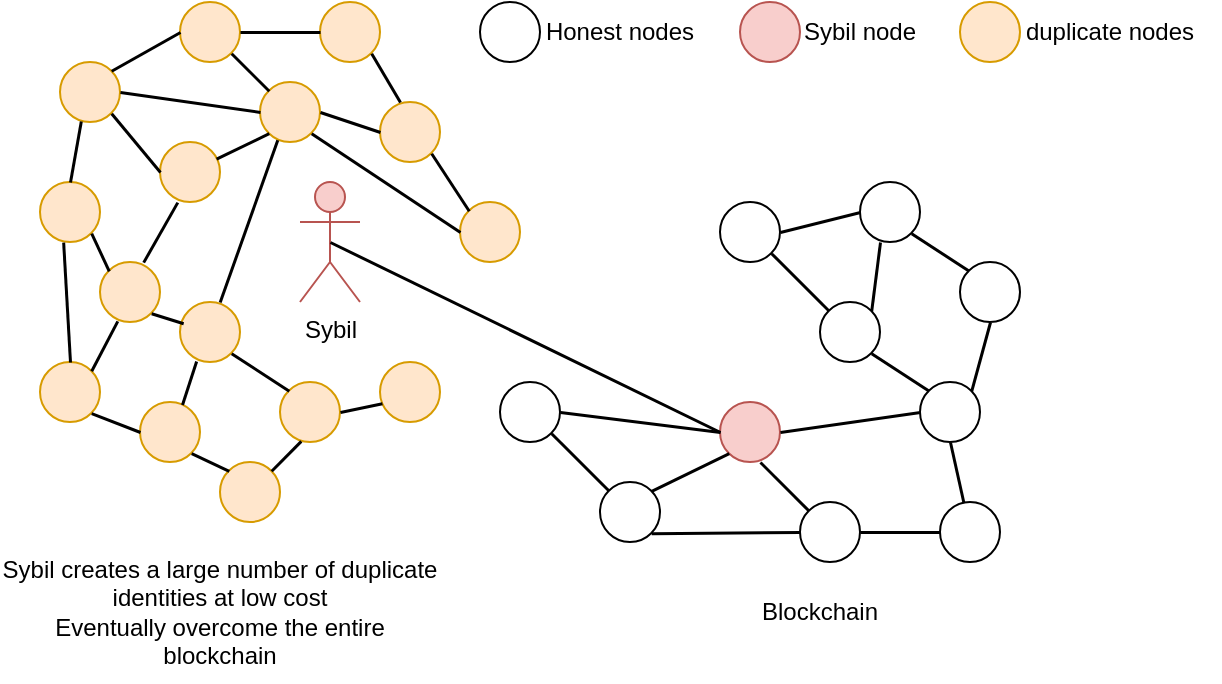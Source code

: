 <mxfile version="20.4.0" type="github">
  <diagram id="ct4PWj1oz_xdW_dxJHrt" name="Page-1">
    <mxGraphModel dx="1689" dy="467" grid="1" gridSize="10" guides="1" tooltips="1" connect="1" arrows="1" fold="1" page="1" pageScale="1" pageWidth="850" pageHeight="1100" math="0" shadow="0">
      <root>
        <mxCell id="0" />
        <mxCell id="1" parent="0" />
        <mxCell id="hxinQ9qNP2bcRwJudDhg-1" value="" style="ellipse;whiteSpace=wrap;html=1;aspect=fixed;" vertex="1" parent="1">
          <mxGeometry x="330" y="270" width="30" height="30" as="geometry" />
        </mxCell>
        <mxCell id="hxinQ9qNP2bcRwJudDhg-2" value="" style="ellipse;whiteSpace=wrap;html=1;aspect=fixed;" vertex="1" parent="1">
          <mxGeometry x="400" y="260" width="30" height="30" as="geometry" />
        </mxCell>
        <mxCell id="hxinQ9qNP2bcRwJudDhg-3" value="" style="ellipse;whiteSpace=wrap;html=1;aspect=fixed;" vertex="1" parent="1">
          <mxGeometry x="380" y="320" width="30" height="30" as="geometry" />
        </mxCell>
        <mxCell id="hxinQ9qNP2bcRwJudDhg-4" value="" style="ellipse;whiteSpace=wrap;html=1;aspect=fixed;" vertex="1" parent="1">
          <mxGeometry x="450" y="300" width="30" height="30" as="geometry" />
        </mxCell>
        <mxCell id="hxinQ9qNP2bcRwJudDhg-5" value="" style="ellipse;whiteSpace=wrap;html=1;aspect=fixed;" vertex="1" parent="1">
          <mxGeometry x="430" y="360" width="30" height="30" as="geometry" />
        </mxCell>
        <mxCell id="hxinQ9qNP2bcRwJudDhg-6" value="" style="ellipse;whiteSpace=wrap;html=1;aspect=fixed;fillColor=#f8cecc;strokeColor=#b85450;" vertex="1" parent="1">
          <mxGeometry x="330" y="370" width="30" height="30" as="geometry" />
        </mxCell>
        <mxCell id="hxinQ9qNP2bcRwJudDhg-7" value="" style="ellipse;whiteSpace=wrap;html=1;aspect=fixed;" vertex="1" parent="1">
          <mxGeometry x="220" y="360" width="30" height="30" as="geometry" />
        </mxCell>
        <mxCell id="hxinQ9qNP2bcRwJudDhg-8" value="" style="ellipse;whiteSpace=wrap;html=1;aspect=fixed;" vertex="1" parent="1">
          <mxGeometry x="270" y="410" width="30" height="30" as="geometry" />
        </mxCell>
        <mxCell id="hxinQ9qNP2bcRwJudDhg-9" value="" style="ellipse;whiteSpace=wrap;html=1;aspect=fixed;" vertex="1" parent="1">
          <mxGeometry x="370" y="420" width="30" height="30" as="geometry" />
        </mxCell>
        <mxCell id="hxinQ9qNP2bcRwJudDhg-10" value="" style="ellipse;whiteSpace=wrap;html=1;aspect=fixed;" vertex="1" parent="1">
          <mxGeometry x="440" y="420" width="30" height="30" as="geometry" />
        </mxCell>
        <mxCell id="hxinQ9qNP2bcRwJudDhg-11" value="Sybil" style="shape=umlActor;verticalLabelPosition=bottom;verticalAlign=top;html=1;outlineConnect=0;fillColor=#f8cecc;strokeColor=#b85450;" vertex="1" parent="1">
          <mxGeometry x="120" y="260" width="30" height="60" as="geometry" />
        </mxCell>
        <mxCell id="hxinQ9qNP2bcRwJudDhg-13" value="" style="endArrow=none;html=1;rounded=0;strokeWidth=1.5;entryX=0;entryY=0.5;entryDx=0;entryDy=0;exitX=0.5;exitY=0.5;exitDx=0;exitDy=0;exitPerimeter=0;" edge="1" parent="1" source="hxinQ9qNP2bcRwJudDhg-11" target="hxinQ9qNP2bcRwJudDhg-6">
          <mxGeometry width="50" height="50" relative="1" as="geometry">
            <mxPoint x="160" y="290" as="sourcePoint" />
            <mxPoint x="450" y="380" as="targetPoint" />
          </mxGeometry>
        </mxCell>
        <mxCell id="hxinQ9qNP2bcRwJudDhg-14" value="" style="endArrow=none;html=1;rounded=0;strokeWidth=1.5;exitX=0;exitY=0;exitDx=0;exitDy=0;entryX=1;entryY=1;entryDx=0;entryDy=0;" edge="1" parent="1" source="hxinQ9qNP2bcRwJudDhg-3" target="hxinQ9qNP2bcRwJudDhg-1">
          <mxGeometry width="50" height="50" relative="1" as="geometry">
            <mxPoint x="115" y="440" as="sourcePoint" />
            <mxPoint x="340" y="395" as="targetPoint" />
          </mxGeometry>
        </mxCell>
        <mxCell id="hxinQ9qNP2bcRwJudDhg-15" value="" style="endArrow=none;html=1;rounded=0;strokeWidth=1.5;exitX=0;exitY=0.5;exitDx=0;exitDy=0;entryX=1;entryY=0.5;entryDx=0;entryDy=0;" edge="1" parent="1" source="hxinQ9qNP2bcRwJudDhg-2" target="hxinQ9qNP2bcRwJudDhg-1">
          <mxGeometry width="50" height="50" relative="1" as="geometry">
            <mxPoint x="394.393" y="334.393" as="sourcePoint" />
            <mxPoint x="365.607" y="305.607" as="targetPoint" />
          </mxGeometry>
        </mxCell>
        <mxCell id="hxinQ9qNP2bcRwJudDhg-17" value="" style="endArrow=none;html=1;rounded=0;strokeWidth=1.5;entryX=1;entryY=0;entryDx=0;entryDy=0;" edge="1" parent="1" target="hxinQ9qNP2bcRwJudDhg-3">
          <mxGeometry width="50" height="50" relative="1" as="geometry">
            <mxPoint x="410" y="290" as="sourcePoint" />
            <mxPoint x="370" y="295" as="targetPoint" />
          </mxGeometry>
        </mxCell>
        <mxCell id="hxinQ9qNP2bcRwJudDhg-18" value="" style="endArrow=none;html=1;rounded=0;strokeWidth=1.5;entryX=0;entryY=0;entryDx=0;entryDy=0;exitX=1;exitY=1;exitDx=0;exitDy=0;" edge="1" parent="1" source="hxinQ9qNP2bcRwJudDhg-2" target="hxinQ9qNP2bcRwJudDhg-4">
          <mxGeometry width="50" height="50" relative="1" as="geometry">
            <mxPoint x="420" y="300" as="sourcePoint" />
            <mxPoint x="415.607" y="334.393" as="targetPoint" />
          </mxGeometry>
        </mxCell>
        <mxCell id="hxinQ9qNP2bcRwJudDhg-19" value="" style="endArrow=none;html=1;rounded=0;strokeWidth=1.5;entryX=1;entryY=1;entryDx=0;entryDy=0;exitX=0;exitY=0;exitDx=0;exitDy=0;" edge="1" parent="1" source="hxinQ9qNP2bcRwJudDhg-5" target="hxinQ9qNP2bcRwJudDhg-3">
          <mxGeometry width="50" height="50" relative="1" as="geometry">
            <mxPoint x="420" y="300" as="sourcePoint" />
            <mxPoint x="415.607" y="334.393" as="targetPoint" />
          </mxGeometry>
        </mxCell>
        <mxCell id="hxinQ9qNP2bcRwJudDhg-20" value="" style="endArrow=none;html=1;rounded=0;strokeWidth=1.5;entryX=0.5;entryY=1;entryDx=0;entryDy=0;exitX=1;exitY=0;exitDx=0;exitDy=0;" edge="1" parent="1" source="hxinQ9qNP2bcRwJudDhg-5" target="hxinQ9qNP2bcRwJudDhg-4">
          <mxGeometry width="50" height="50" relative="1" as="geometry">
            <mxPoint x="435.607" y="295.607" as="sourcePoint" />
            <mxPoint x="464.393" y="314.393" as="targetPoint" />
          </mxGeometry>
        </mxCell>
        <mxCell id="hxinQ9qNP2bcRwJudDhg-21" value="" style="endArrow=none;html=1;rounded=0;strokeWidth=1.5;exitX=0.5;exitY=1;exitDx=0;exitDy=0;" edge="1" parent="1" source="hxinQ9qNP2bcRwJudDhg-5" target="hxinQ9qNP2bcRwJudDhg-10">
          <mxGeometry width="50" height="50" relative="1" as="geometry">
            <mxPoint x="465.607" y="374.393" as="sourcePoint" />
            <mxPoint x="475" y="340" as="targetPoint" />
          </mxGeometry>
        </mxCell>
        <mxCell id="hxinQ9qNP2bcRwJudDhg-22" value="" style="endArrow=none;html=1;rounded=0;strokeWidth=1.5;exitX=0;exitY=0.5;exitDx=0;exitDy=0;entryX=1;entryY=0.5;entryDx=0;entryDy=0;" edge="1" parent="1" source="hxinQ9qNP2bcRwJudDhg-10" target="hxinQ9qNP2bcRwJudDhg-9">
          <mxGeometry width="50" height="50" relative="1" as="geometry">
            <mxPoint x="455" y="400" as="sourcePoint" />
            <mxPoint x="461.746" y="430.357" as="targetPoint" />
          </mxGeometry>
        </mxCell>
        <mxCell id="hxinQ9qNP2bcRwJudDhg-23" value="" style="endArrow=none;html=1;rounded=0;strokeWidth=1.5;exitX=0;exitY=0.5;exitDx=0;exitDy=0;entryX=1;entryY=0.5;entryDx=0;entryDy=0;" edge="1" parent="1" source="hxinQ9qNP2bcRwJudDhg-5" target="hxinQ9qNP2bcRwJudDhg-6">
          <mxGeometry width="50" height="50" relative="1" as="geometry">
            <mxPoint x="450" y="445" as="sourcePoint" />
            <mxPoint x="410" y="445" as="targetPoint" />
          </mxGeometry>
        </mxCell>
        <mxCell id="hxinQ9qNP2bcRwJudDhg-24" value="" style="endArrow=none;html=1;rounded=0;strokeWidth=1.5;exitX=0;exitY=0;exitDx=0;exitDy=0;" edge="1" parent="1" source="hxinQ9qNP2bcRwJudDhg-9">
          <mxGeometry width="50" height="50" relative="1" as="geometry">
            <mxPoint x="440" y="385" as="sourcePoint" />
            <mxPoint x="350" y="400" as="targetPoint" />
          </mxGeometry>
        </mxCell>
        <mxCell id="hxinQ9qNP2bcRwJudDhg-25" value="" style="endArrow=none;html=1;rounded=0;strokeWidth=1.5;exitX=0;exitY=0.5;exitDx=0;exitDy=0;entryX=1;entryY=1;entryDx=0;entryDy=0;" edge="1" parent="1" source="hxinQ9qNP2bcRwJudDhg-9" target="hxinQ9qNP2bcRwJudDhg-8">
          <mxGeometry width="50" height="50" relative="1" as="geometry">
            <mxPoint x="384.393" y="434.393" as="sourcePoint" />
            <mxPoint x="360" y="410" as="targetPoint" />
          </mxGeometry>
        </mxCell>
        <mxCell id="hxinQ9qNP2bcRwJudDhg-26" value="" style="endArrow=none;html=1;rounded=0;strokeWidth=1.5;exitX=0;exitY=0;exitDx=0;exitDy=0;entryX=1;entryY=1;entryDx=0;entryDy=0;" edge="1" parent="1" source="hxinQ9qNP2bcRwJudDhg-8" target="hxinQ9qNP2bcRwJudDhg-7">
          <mxGeometry width="50" height="50" relative="1" as="geometry">
            <mxPoint x="380" y="445" as="sourcePoint" />
            <mxPoint x="305.607" y="445.607" as="targetPoint" />
          </mxGeometry>
        </mxCell>
        <mxCell id="hxinQ9qNP2bcRwJudDhg-27" value="" style="endArrow=none;html=1;rounded=0;strokeWidth=1.5;exitX=0;exitY=0.5;exitDx=0;exitDy=0;entryX=1;entryY=0.5;entryDx=0;entryDy=0;" edge="1" parent="1" source="hxinQ9qNP2bcRwJudDhg-6" target="hxinQ9qNP2bcRwJudDhg-7">
          <mxGeometry width="50" height="50" relative="1" as="geometry">
            <mxPoint x="284.393" y="424.393" as="sourcePoint" />
            <mxPoint x="255.607" y="395.607" as="targetPoint" />
          </mxGeometry>
        </mxCell>
        <mxCell id="hxinQ9qNP2bcRwJudDhg-28" value="" style="endArrow=none;html=1;rounded=0;strokeWidth=1.5;exitX=1;exitY=0;exitDx=0;exitDy=0;entryX=0;entryY=1;entryDx=0;entryDy=0;" edge="1" parent="1" source="hxinQ9qNP2bcRwJudDhg-8" target="hxinQ9qNP2bcRwJudDhg-6">
          <mxGeometry width="50" height="50" relative="1" as="geometry">
            <mxPoint x="384.393" y="434.393" as="sourcePoint" />
            <mxPoint x="360" y="410" as="targetPoint" />
          </mxGeometry>
        </mxCell>
        <mxCell id="hxinQ9qNP2bcRwJudDhg-29" value="" style="ellipse;whiteSpace=wrap;html=1;aspect=fixed;" vertex="1" parent="1">
          <mxGeometry x="210" y="170" width="30" height="30" as="geometry" />
        </mxCell>
        <mxCell id="hxinQ9qNP2bcRwJudDhg-30" value="Honest nodes" style="text;html=1;strokeColor=none;fillColor=none;align=center;verticalAlign=middle;whiteSpace=wrap;rounded=0;" vertex="1" parent="1">
          <mxGeometry x="230" y="175" width="100" height="20" as="geometry" />
        </mxCell>
        <mxCell id="hxinQ9qNP2bcRwJudDhg-31" value="" style="ellipse;whiteSpace=wrap;html=1;aspect=fixed;fillColor=#ffe6cc;strokeColor=#d79b00;" vertex="1" parent="1">
          <mxGeometry x="40" y="370" width="30" height="30" as="geometry" />
        </mxCell>
        <mxCell id="hxinQ9qNP2bcRwJudDhg-32" value="" style="ellipse;whiteSpace=wrap;html=1;aspect=fixed;fillColor=#ffe6cc;strokeColor=#d79b00;" vertex="1" parent="1">
          <mxGeometry x="60" y="320" width="30" height="30" as="geometry" />
        </mxCell>
        <mxCell id="hxinQ9qNP2bcRwJudDhg-33" value="" style="ellipse;whiteSpace=wrap;html=1;aspect=fixed;fillColor=#ffe6cc;strokeColor=#d79b00;" vertex="1" parent="1">
          <mxGeometry x="110" y="360" width="30" height="30" as="geometry" />
        </mxCell>
        <mxCell id="hxinQ9qNP2bcRwJudDhg-34" value="" style="ellipse;whiteSpace=wrap;html=1;aspect=fixed;fillColor=#ffe6cc;strokeColor=#d79b00;" vertex="1" parent="1">
          <mxGeometry x="50" y="240" width="30" height="30" as="geometry" />
        </mxCell>
        <mxCell id="hxinQ9qNP2bcRwJudDhg-35" value="" style="ellipse;whiteSpace=wrap;html=1;aspect=fixed;fillColor=#ffe6cc;strokeColor=#d79b00;" vertex="1" parent="1">
          <mxGeometry x="200" y="270" width="30" height="30" as="geometry" />
        </mxCell>
        <mxCell id="hxinQ9qNP2bcRwJudDhg-36" value="" style="ellipse;whiteSpace=wrap;html=1;aspect=fixed;fillColor=#ffe6cc;strokeColor=#d79b00;" vertex="1" parent="1">
          <mxGeometry x="100" y="210" width="30" height="30" as="geometry" />
        </mxCell>
        <mxCell id="hxinQ9qNP2bcRwJudDhg-37" value="" style="ellipse;whiteSpace=wrap;html=1;aspect=fixed;fillColor=#ffe6cc;strokeColor=#d79b00;" vertex="1" parent="1">
          <mxGeometry x="160" y="220" width="30" height="30" as="geometry" />
        </mxCell>
        <mxCell id="hxinQ9qNP2bcRwJudDhg-38" value="" style="ellipse;whiteSpace=wrap;html=1;aspect=fixed;fillColor=#ffe6cc;strokeColor=#d79b00;" vertex="1" parent="1">
          <mxGeometry x="160" y="350" width="30" height="30" as="geometry" />
        </mxCell>
        <mxCell id="hxinQ9qNP2bcRwJudDhg-39" value="" style="ellipse;whiteSpace=wrap;html=1;aspect=fixed;fillColor=#ffe6cc;strokeColor=#d79b00;" vertex="1" parent="1">
          <mxGeometry x="20" y="300" width="30" height="30" as="geometry" />
        </mxCell>
        <mxCell id="hxinQ9qNP2bcRwJudDhg-41" value="" style="ellipse;whiteSpace=wrap;html=1;aspect=fixed;fillColor=#ffe6cc;strokeColor=#d79b00;" vertex="1" parent="1">
          <mxGeometry x="-10" y="260" width="30" height="30" as="geometry" />
        </mxCell>
        <mxCell id="hxinQ9qNP2bcRwJudDhg-42" value="" style="ellipse;whiteSpace=wrap;html=1;aspect=fixed;fillColor=#ffe6cc;strokeColor=#d79b00;" vertex="1" parent="1">
          <mxGeometry x="-10" y="350" width="30" height="30" as="geometry" />
        </mxCell>
        <mxCell id="hxinQ9qNP2bcRwJudDhg-43" value="" style="ellipse;whiteSpace=wrap;html=1;aspect=fixed;fillColor=#ffe6cc;strokeColor=#d79b00;" vertex="1" parent="1">
          <mxGeometry y="200" width="30" height="30" as="geometry" />
        </mxCell>
        <mxCell id="hxinQ9qNP2bcRwJudDhg-44" value="" style="ellipse;whiteSpace=wrap;html=1;aspect=fixed;fillColor=#ffe6cc;strokeColor=#d79b00;" vertex="1" parent="1">
          <mxGeometry x="60" y="170" width="30" height="30" as="geometry" />
        </mxCell>
        <mxCell id="hxinQ9qNP2bcRwJudDhg-45" value="" style="ellipse;whiteSpace=wrap;html=1;aspect=fixed;fillColor=#ffe6cc;strokeColor=#d79b00;" vertex="1" parent="1">
          <mxGeometry x="130" y="170" width="30" height="30" as="geometry" />
        </mxCell>
        <mxCell id="hxinQ9qNP2bcRwJudDhg-46" value="" style="ellipse;whiteSpace=wrap;html=1;aspect=fixed;fillColor=#ffe6cc;strokeColor=#d79b00;" vertex="1" parent="1">
          <mxGeometry x="80" y="400" width="30" height="30" as="geometry" />
        </mxCell>
        <mxCell id="hxinQ9qNP2bcRwJudDhg-47" value="" style="ellipse;whiteSpace=wrap;html=1;aspect=fixed;fillColor=#f8cecc;strokeColor=#b85450;" vertex="1" parent="1">
          <mxGeometry x="340" y="170" width="30" height="30" as="geometry" />
        </mxCell>
        <mxCell id="hxinQ9qNP2bcRwJudDhg-48" value="Sybil node" style="text;html=1;strokeColor=none;fillColor=none;align=center;verticalAlign=middle;whiteSpace=wrap;rounded=0;" vertex="1" parent="1">
          <mxGeometry x="350" y="175" width="100" height="20" as="geometry" />
        </mxCell>
        <mxCell id="hxinQ9qNP2bcRwJudDhg-49" value="" style="ellipse;whiteSpace=wrap;html=1;aspect=fixed;fillColor=#ffe6cc;strokeColor=#d79b00;" vertex="1" parent="1">
          <mxGeometry x="450" y="170" width="30" height="30" as="geometry" />
        </mxCell>
        <mxCell id="hxinQ9qNP2bcRwJudDhg-51" value="&lt;div&gt;Sybil creates a large number of duplicate identities at low cost&lt;/div&gt;&lt;div&gt;Eventually overcome the entire blockchain&lt;/div&gt;" style="text;html=1;strokeColor=none;fillColor=none;align=center;verticalAlign=middle;whiteSpace=wrap;rounded=0;" vertex="1" parent="1">
          <mxGeometry x="-30" y="440" width="220" height="70" as="geometry" />
        </mxCell>
        <mxCell id="hxinQ9qNP2bcRwJudDhg-52" value="duplicate nodes" style="text;html=1;strokeColor=none;fillColor=none;align=center;verticalAlign=middle;whiteSpace=wrap;rounded=0;" vertex="1" parent="1">
          <mxGeometry x="470" y="170" width="110" height="30" as="geometry" />
        </mxCell>
        <mxCell id="hxinQ9qNP2bcRwJudDhg-53" value="" style="endArrow=none;html=1;rounded=0;strokeWidth=1.5;exitX=1;exitY=1;exitDx=0;exitDy=0;entryX=0;entryY=0;entryDx=0;entryDy=0;" edge="1" parent="1" source="hxinQ9qNP2bcRwJudDhg-37" target="hxinQ9qNP2bcRwJudDhg-35">
          <mxGeometry width="50" height="50" relative="1" as="geometry">
            <mxPoint x="258.783" y="304.393" as="sourcePoint" />
            <mxPoint x="229.997" y="275.607" as="targetPoint" />
          </mxGeometry>
        </mxCell>
        <mxCell id="hxinQ9qNP2bcRwJudDhg-54" value="" style="endArrow=none;html=1;rounded=0;strokeWidth=1.5;exitX=1;exitY=1;exitDx=0;exitDy=0;" edge="1" parent="1" source="hxinQ9qNP2bcRwJudDhg-45">
          <mxGeometry width="50" height="50" relative="1" as="geometry">
            <mxPoint x="185.607" y="255.607" as="sourcePoint" />
            <mxPoint x="170" y="220" as="targetPoint" />
          </mxGeometry>
        </mxCell>
        <mxCell id="hxinQ9qNP2bcRwJudDhg-55" value="" style="endArrow=none;html=1;rounded=0;strokeWidth=1.5;exitX=1;exitY=0.5;exitDx=0;exitDy=0;entryX=0;entryY=0.5;entryDx=0;entryDy=0;" edge="1" parent="1" source="hxinQ9qNP2bcRwJudDhg-44" target="hxinQ9qNP2bcRwJudDhg-45">
          <mxGeometry width="50" height="50" relative="1" as="geometry">
            <mxPoint x="165.607" y="205.607" as="sourcePoint" />
            <mxPoint x="180" y="230.0" as="targetPoint" />
          </mxGeometry>
        </mxCell>
        <mxCell id="hxinQ9qNP2bcRwJudDhg-56" value="" style="endArrow=none;html=1;rounded=0;strokeWidth=1.5;exitX=1;exitY=0;exitDx=0;exitDy=0;entryX=0;entryY=0.5;entryDx=0;entryDy=0;" edge="1" parent="1" source="hxinQ9qNP2bcRwJudDhg-43" target="hxinQ9qNP2bcRwJudDhg-44">
          <mxGeometry width="50" height="50" relative="1" as="geometry">
            <mxPoint x="100.0" y="195.0" as="sourcePoint" />
            <mxPoint x="140" y="195.0" as="targetPoint" />
          </mxGeometry>
        </mxCell>
        <mxCell id="hxinQ9qNP2bcRwJudDhg-57" value="" style="endArrow=none;html=1;rounded=0;strokeWidth=1.5;exitX=0.5;exitY=0;exitDx=0;exitDy=0;entryX=0.347;entryY=0.982;entryDx=0;entryDy=0;entryPerimeter=0;" edge="1" parent="1" source="hxinQ9qNP2bcRwJudDhg-41" target="hxinQ9qNP2bcRwJudDhg-43">
          <mxGeometry width="50" height="50" relative="1" as="geometry">
            <mxPoint x="35.607" y="214.393" as="sourcePoint" />
            <mxPoint x="70.0" y="195.0" as="targetPoint" />
          </mxGeometry>
        </mxCell>
        <mxCell id="hxinQ9qNP2bcRwJudDhg-58" value="" style="endArrow=none;html=1;rounded=0;strokeWidth=1.5;exitX=0.5;exitY=0;exitDx=0;exitDy=0;entryX=0.386;entryY=1.002;entryDx=0;entryDy=0;entryPerimeter=0;" edge="1" parent="1" source="hxinQ9qNP2bcRwJudDhg-42" target="hxinQ9qNP2bcRwJudDhg-41">
          <mxGeometry width="50" height="50" relative="1" as="geometry">
            <mxPoint x="15.0" y="270.0" as="sourcePoint" />
            <mxPoint x="20.41" y="239.46" as="targetPoint" />
          </mxGeometry>
        </mxCell>
        <mxCell id="hxinQ9qNP2bcRwJudDhg-59" value="" style="endArrow=none;html=1;rounded=0;strokeWidth=1.5;entryX=0;entryY=0.5;entryDx=0;entryDy=0;exitX=1;exitY=1;exitDx=0;exitDy=0;" edge="1" parent="1" source="hxinQ9qNP2bcRwJudDhg-42" target="hxinQ9qNP2bcRwJudDhg-31">
          <mxGeometry width="50" height="50" relative="1" as="geometry">
            <mxPoint x="10" y="400" as="sourcePoint" />
            <mxPoint x="11.58" y="300.06" as="targetPoint" />
          </mxGeometry>
        </mxCell>
        <mxCell id="hxinQ9qNP2bcRwJudDhg-60" value="" style="endArrow=none;html=1;rounded=0;strokeWidth=1.5;entryX=0;entryY=0;entryDx=0;entryDy=0;exitX=1;exitY=1;exitDx=0;exitDy=0;" edge="1" parent="1" source="hxinQ9qNP2bcRwJudDhg-31" target="hxinQ9qNP2bcRwJudDhg-46">
          <mxGeometry width="50" height="50" relative="1" as="geometry">
            <mxPoint x="25.607" y="385.607" as="sourcePoint" />
            <mxPoint x="50.0" y="395.0" as="targetPoint" />
          </mxGeometry>
        </mxCell>
        <mxCell id="hxinQ9qNP2bcRwJudDhg-61" value="" style="endArrow=none;html=1;rounded=0;strokeWidth=1.5;entryX=0.347;entryY=0.982;entryDx=0;entryDy=0;exitX=1;exitY=0;exitDx=0;exitDy=0;entryPerimeter=0;" edge="1" parent="1" source="hxinQ9qNP2bcRwJudDhg-46" target="hxinQ9qNP2bcRwJudDhg-33">
          <mxGeometry width="50" height="50" relative="1" as="geometry">
            <mxPoint x="75.607" y="405.607" as="sourcePoint" />
            <mxPoint x="94.393" y="414.393" as="targetPoint" />
          </mxGeometry>
        </mxCell>
        <mxCell id="hxinQ9qNP2bcRwJudDhg-62" value="" style="endArrow=none;html=1;rounded=0;strokeWidth=1.5;entryX=0.033;entryY=0.688;entryDx=0;entryDy=0;exitX=1;exitY=0.5;exitDx=0;exitDy=0;entryPerimeter=0;" edge="1" parent="1" source="hxinQ9qNP2bcRwJudDhg-33" target="hxinQ9qNP2bcRwJudDhg-38">
          <mxGeometry width="50" height="50" relative="1" as="geometry">
            <mxPoint x="115.607" y="414.393" as="sourcePoint" />
            <mxPoint x="130.41" y="399.46" as="targetPoint" />
          </mxGeometry>
        </mxCell>
        <mxCell id="hxinQ9qNP2bcRwJudDhg-63" value="" style="endArrow=none;html=1;rounded=0;strokeWidth=1.5;entryX=0;entryY=0;entryDx=0;entryDy=0;exitX=1;exitY=1;exitDx=0;exitDy=0;" edge="1" parent="1" source="hxinQ9qNP2bcRwJudDhg-32" target="hxinQ9qNP2bcRwJudDhg-33">
          <mxGeometry width="50" height="50" relative="1" as="geometry">
            <mxPoint x="150.0" y="385.0" as="sourcePoint" />
            <mxPoint x="170.99" y="380.64" as="targetPoint" />
          </mxGeometry>
        </mxCell>
        <mxCell id="hxinQ9qNP2bcRwJudDhg-64" value="" style="endArrow=none;html=1;rounded=0;strokeWidth=1.5;entryX=0.7;entryY=0.041;entryDx=0;entryDy=0;exitX=0.269;exitY=0.982;exitDx=0;exitDy=0;exitPerimeter=0;entryPerimeter=0;" edge="1" parent="1" source="hxinQ9qNP2bcRwJudDhg-32" target="hxinQ9qNP2bcRwJudDhg-31">
          <mxGeometry width="50" height="50" relative="1" as="geometry">
            <mxPoint x="95.607" y="355.607" as="sourcePoint" />
            <mxPoint x="124.393" y="374.393" as="targetPoint" />
          </mxGeometry>
        </mxCell>
        <mxCell id="hxinQ9qNP2bcRwJudDhg-65" value="" style="endArrow=none;html=1;rounded=0;strokeWidth=1.5;entryX=0.288;entryY=0.982;entryDx=0;entryDy=0;exitX=1;exitY=0;exitDx=0;exitDy=0;entryPerimeter=0;" edge="1" parent="1" source="hxinQ9qNP2bcRwJudDhg-42" target="hxinQ9qNP2bcRwJudDhg-39">
          <mxGeometry width="50" height="50" relative="1" as="geometry">
            <mxPoint x="78.07" y="359.46" as="sourcePoint" />
            <mxPoint x="71.0" y="381.23" as="targetPoint" />
          </mxGeometry>
        </mxCell>
        <mxCell id="hxinQ9qNP2bcRwJudDhg-67" value="" style="endArrow=none;html=1;rounded=0;strokeWidth=1.5;entryX=1;entryY=1;entryDx=0;entryDy=0;exitX=0.053;exitY=0.355;exitDx=0;exitDy=0;exitPerimeter=0;" edge="1" parent="1" source="hxinQ9qNP2bcRwJudDhg-32" target="hxinQ9qNP2bcRwJudDhg-39">
          <mxGeometry width="50" height="50" relative="1" as="geometry">
            <mxPoint x="25.607" y="364.393" as="sourcePoint" />
            <mxPoint x="38.64" y="339.46" as="targetPoint" />
          </mxGeometry>
        </mxCell>
        <mxCell id="hxinQ9qNP2bcRwJudDhg-68" value="" style="endArrow=none;html=1;rounded=0;strokeWidth=1.5;entryX=0.288;entryY=0.963;entryDx=0;entryDy=0;exitX=0.661;exitY=0.002;exitDx=0;exitDy=0;exitPerimeter=0;entryPerimeter=0;" edge="1" parent="1" source="hxinQ9qNP2bcRwJudDhg-32" target="hxinQ9qNP2bcRwJudDhg-36">
          <mxGeometry width="50" height="50" relative="1" as="geometry">
            <mxPoint x="71.59" y="340.65" as="sourcePoint" />
            <mxPoint x="55.607" y="335.607" as="targetPoint" />
          </mxGeometry>
        </mxCell>
        <mxCell id="hxinQ9qNP2bcRwJudDhg-69" value="" style="endArrow=none;html=1;rounded=0;strokeWidth=1.5;entryX=1;entryY=0.5;entryDx=0;entryDy=0;exitX=0;exitY=0.5;exitDx=0;exitDy=0;" edge="1" parent="1" source="hxinQ9qNP2bcRwJudDhg-37" target="hxinQ9qNP2bcRwJudDhg-36">
          <mxGeometry width="50" height="50" relative="1" as="geometry">
            <mxPoint x="89.83" y="330.06" as="sourcePoint" />
            <mxPoint x="118.64" y="248.89" as="targetPoint" />
          </mxGeometry>
        </mxCell>
        <mxCell id="hxinQ9qNP2bcRwJudDhg-70" value="" style="endArrow=none;html=1;rounded=0;strokeWidth=1.5;entryX=1;entryY=1;entryDx=0;entryDy=0;exitX=0;exitY=0.5;exitDx=0;exitDy=0;" edge="1" parent="1" source="hxinQ9qNP2bcRwJudDhg-35" target="hxinQ9qNP2bcRwJudDhg-36">
          <mxGeometry width="50" height="50" relative="1" as="geometry">
            <mxPoint x="170.0" y="245.0" as="sourcePoint" />
            <mxPoint x="140.0" y="235.0" as="targetPoint" />
          </mxGeometry>
        </mxCell>
        <mxCell id="hxinQ9qNP2bcRwJudDhg-71" value="" style="endArrow=none;html=1;rounded=0;strokeWidth=1.5;entryX=0.288;entryY=1.002;entryDx=0;entryDy=0;exitX=0.72;exitY=0.002;exitDx=0;exitDy=0;entryPerimeter=0;exitPerimeter=0;" edge="1" parent="1" source="hxinQ9qNP2bcRwJudDhg-39" target="hxinQ9qNP2bcRwJudDhg-34">
          <mxGeometry width="50" height="50" relative="1" as="geometry">
            <mxPoint x="89.83" y="330.06" as="sourcePoint" />
            <mxPoint x="118.64" y="248.89" as="targetPoint" />
          </mxGeometry>
        </mxCell>
        <mxCell id="hxinQ9qNP2bcRwJudDhg-72" value="" style="endArrow=none;html=1;rounded=0;strokeWidth=1.5;entryX=0;entryY=0.5;entryDx=0;entryDy=0;exitX=1;exitY=1;exitDx=0;exitDy=0;" edge="1" parent="1" source="hxinQ9qNP2bcRwJudDhg-43" target="hxinQ9qNP2bcRwJudDhg-34">
          <mxGeometry width="50" height="50" relative="1" as="geometry">
            <mxPoint x="51.6" y="310.06" as="sourcePoint" />
            <mxPoint x="68.64" y="280.06" as="targetPoint" />
          </mxGeometry>
        </mxCell>
        <mxCell id="hxinQ9qNP2bcRwJudDhg-74" value="" style="endArrow=none;html=1;rounded=0;strokeWidth=1.5;entryX=1;entryY=0.5;entryDx=0;entryDy=0;exitX=0;exitY=0.5;exitDx=0;exitDy=0;" edge="1" parent="1" source="hxinQ9qNP2bcRwJudDhg-36" target="hxinQ9qNP2bcRwJudDhg-43">
          <mxGeometry width="50" height="50" relative="1" as="geometry">
            <mxPoint x="35.607" y="235.607" as="sourcePoint" />
            <mxPoint x="64.393" y="254.393" as="targetPoint" />
          </mxGeometry>
        </mxCell>
        <mxCell id="hxinQ9qNP2bcRwJudDhg-75" value="" style="endArrow=none;html=1;rounded=0;strokeWidth=1.5;entryX=0;entryY=0;entryDx=0;entryDy=0;exitX=1;exitY=1;exitDx=0;exitDy=0;" edge="1" parent="1" source="hxinQ9qNP2bcRwJudDhg-41" target="hxinQ9qNP2bcRwJudDhg-39">
          <mxGeometry width="50" height="50" relative="1" as="geometry">
            <mxPoint x="51.6" y="310.06" as="sourcePoint" />
            <mxPoint x="68.64" y="280.06" as="targetPoint" />
          </mxGeometry>
        </mxCell>
        <mxCell id="hxinQ9qNP2bcRwJudDhg-76" value="" style="endArrow=none;html=1;rounded=0;strokeWidth=1.5;entryX=0;entryY=1;entryDx=0;entryDy=0;exitX=0.935;exitY=0.276;exitDx=0;exitDy=0;exitPerimeter=0;" edge="1" parent="1" source="hxinQ9qNP2bcRwJudDhg-34" target="hxinQ9qNP2bcRwJudDhg-36">
          <mxGeometry width="50" height="50" relative="1" as="geometry">
            <mxPoint x="35.607" y="235.607" as="sourcePoint" />
            <mxPoint x="60.0" y="265.0" as="targetPoint" />
          </mxGeometry>
        </mxCell>
        <mxCell id="hxinQ9qNP2bcRwJudDhg-77" value="" style="endArrow=none;html=1;rounded=0;strokeWidth=1.5;entryX=1;entryY=1;entryDx=0;entryDy=0;exitX=0;exitY=0;exitDx=0;exitDy=0;" edge="1" parent="1" source="hxinQ9qNP2bcRwJudDhg-36" target="hxinQ9qNP2bcRwJudDhg-44">
          <mxGeometry width="50" height="50" relative="1" as="geometry">
            <mxPoint x="110.0" y="235.0" as="sourcePoint" />
            <mxPoint x="40.0" y="225.0" as="targetPoint" />
          </mxGeometry>
        </mxCell>
        <mxCell id="hxinQ9qNP2bcRwJudDhg-78" value="Blockchain" style="text;html=1;strokeColor=none;fillColor=none;align=center;verticalAlign=middle;whiteSpace=wrap;rounded=0;" vertex="1" parent="1">
          <mxGeometry x="350" y="460" width="60" height="30" as="geometry" />
        </mxCell>
      </root>
    </mxGraphModel>
  </diagram>
</mxfile>

